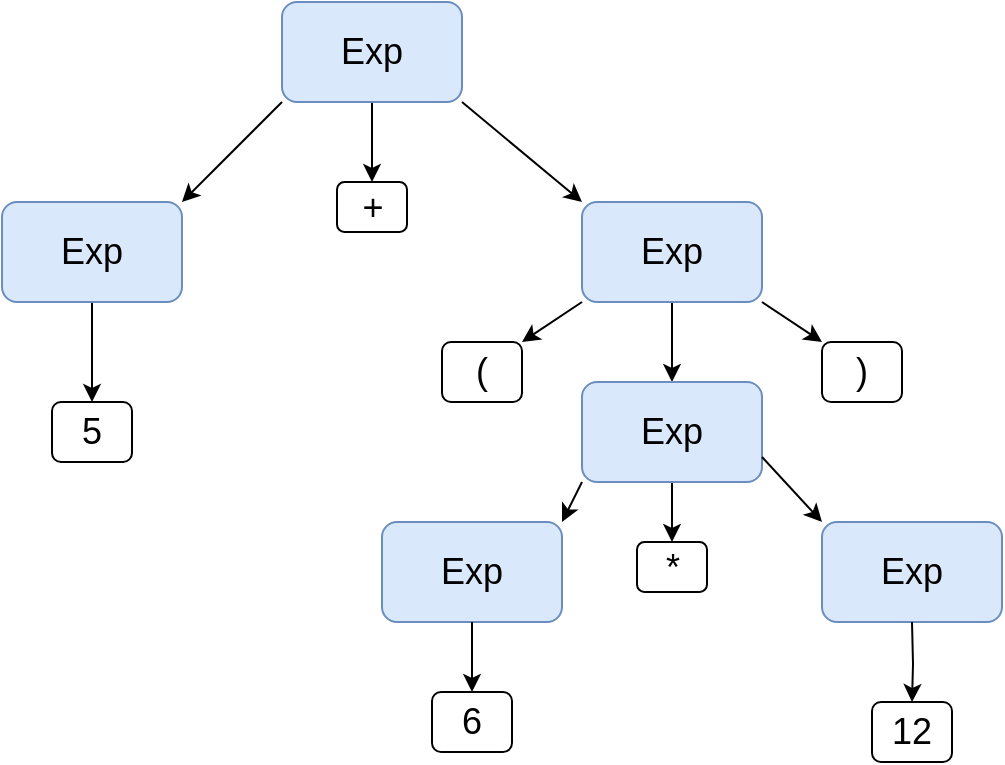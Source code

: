 <mxfile version="27.0.9">
  <diagram name="第 1 页" id="trLkl6_jgInhVkjiiHsv">
    <mxGraphModel dx="1002" dy="605" grid="1" gridSize="10" guides="1" tooltips="1" connect="1" arrows="1" fold="1" page="1" pageScale="1" pageWidth="827" pageHeight="1169" math="0" shadow="0">
      <root>
        <mxCell id="0" />
        <mxCell id="1" parent="0" />
        <mxCell id="7VrtMbkjvd5Jq3ZaH19B-8" value="" style="edgeStyle=orthogonalEdgeStyle;rounded=0;orthogonalLoop=1;jettySize=auto;html=1;" edge="1" parent="1" source="7VrtMbkjvd5Jq3ZaH19B-1" target="7VrtMbkjvd5Jq3ZaH19B-7">
          <mxGeometry relative="1" as="geometry" />
        </mxCell>
        <mxCell id="7VrtMbkjvd5Jq3ZaH19B-1" value="&lt;font style=&quot;font-size: 18px;&quot;&gt;Exp&lt;/font&gt;" style="rounded=1;whiteSpace=wrap;html=1;fillColor=#dae8fc;strokeColor=#6c8ebf;" vertex="1" parent="1">
          <mxGeometry x="340" y="40" width="90" height="50" as="geometry" />
        </mxCell>
        <mxCell id="7VrtMbkjvd5Jq3ZaH19B-10" value="" style="edgeStyle=orthogonalEdgeStyle;rounded=0;orthogonalLoop=1;jettySize=auto;html=1;" edge="1" parent="1" source="7VrtMbkjvd5Jq3ZaH19B-2" target="7VrtMbkjvd5Jq3ZaH19B-9">
          <mxGeometry relative="1" as="geometry" />
        </mxCell>
        <mxCell id="7VrtMbkjvd5Jq3ZaH19B-2" value="&lt;font style=&quot;font-size: 18px;&quot;&gt;Exp&lt;/font&gt;" style="rounded=1;whiteSpace=wrap;html=1;fillColor=#dae8fc;strokeColor=#6c8ebf;" vertex="1" parent="1">
          <mxGeometry x="200" y="140" width="90" height="50" as="geometry" />
        </mxCell>
        <mxCell id="7VrtMbkjvd5Jq3ZaH19B-16" value="" style="edgeStyle=orthogonalEdgeStyle;rounded=0;orthogonalLoop=1;jettySize=auto;html=1;" edge="1" parent="1" source="7VrtMbkjvd5Jq3ZaH19B-3" target="7VrtMbkjvd5Jq3ZaH19B-15">
          <mxGeometry relative="1" as="geometry" />
        </mxCell>
        <mxCell id="7VrtMbkjvd5Jq3ZaH19B-3" value="&lt;font style=&quot;font-size: 18px;&quot;&gt;Exp&lt;/font&gt;" style="rounded=1;whiteSpace=wrap;html=1;fillColor=#dae8fc;strokeColor=#6c8ebf;" vertex="1" parent="1">
          <mxGeometry x="490" y="140" width="90" height="50" as="geometry" />
        </mxCell>
        <mxCell id="7VrtMbkjvd5Jq3ZaH19B-5" value="" style="endArrow=classic;html=1;rounded=0;entryX=1;entryY=0;entryDx=0;entryDy=0;exitX=0;exitY=1;exitDx=0;exitDy=0;" edge="1" parent="1" source="7VrtMbkjvd5Jq3ZaH19B-1" target="7VrtMbkjvd5Jq3ZaH19B-2">
          <mxGeometry width="50" height="50" relative="1" as="geometry">
            <mxPoint x="330" y="70" as="sourcePoint" />
            <mxPoint x="380" y="20" as="targetPoint" />
          </mxGeometry>
        </mxCell>
        <mxCell id="7VrtMbkjvd5Jq3ZaH19B-6" value="" style="endArrow=classic;html=1;rounded=0;entryX=0;entryY=0;entryDx=0;entryDy=0;exitX=1;exitY=1;exitDx=0;exitDy=0;" edge="1" parent="1" source="7VrtMbkjvd5Jq3ZaH19B-1" target="7VrtMbkjvd5Jq3ZaH19B-3">
          <mxGeometry width="50" height="50" relative="1" as="geometry">
            <mxPoint x="510" y="70" as="sourcePoint" />
            <mxPoint x="470" y="125" as="targetPoint" />
          </mxGeometry>
        </mxCell>
        <mxCell id="7VrtMbkjvd5Jq3ZaH19B-7" value="&lt;font style=&quot;font-size: 18px;&quot;&gt;+&lt;/font&gt;" style="whiteSpace=wrap;html=1;rounded=1;" vertex="1" parent="1">
          <mxGeometry x="367.5" y="130" width="35" height="25" as="geometry" />
        </mxCell>
        <mxCell id="7VrtMbkjvd5Jq3ZaH19B-9" value="&lt;font style=&quot;font-size: 18px;&quot;&gt;5&lt;/font&gt;" style="rounded=1;whiteSpace=wrap;html=1;" vertex="1" parent="1">
          <mxGeometry x="225" y="240" width="40" height="30" as="geometry" />
        </mxCell>
        <mxCell id="7VrtMbkjvd5Jq3ZaH19B-11" value="&lt;font style=&quot;font-size: 18px;&quot;&gt;(&lt;/font&gt;" style="rounded=1;whiteSpace=wrap;html=1;" vertex="1" parent="1">
          <mxGeometry x="420" y="210" width="40" height="30" as="geometry" />
        </mxCell>
        <mxCell id="7VrtMbkjvd5Jq3ZaH19B-12" value="&lt;font style=&quot;font-size: 18px;&quot;&gt;)&lt;/font&gt;" style="rounded=1;whiteSpace=wrap;html=1;" vertex="1" parent="1">
          <mxGeometry x="610" y="210" width="40" height="30" as="geometry" />
        </mxCell>
        <mxCell id="7VrtMbkjvd5Jq3ZaH19B-13" value="" style="endArrow=classic;html=1;rounded=0;exitX=1;exitY=1;exitDx=0;exitDy=0;entryX=0;entryY=0;entryDx=0;entryDy=0;" edge="1" parent="1" source="7VrtMbkjvd5Jq3ZaH19B-3" target="7VrtMbkjvd5Jq3ZaH19B-12">
          <mxGeometry width="50" height="50" relative="1" as="geometry">
            <mxPoint x="590" y="200" as="sourcePoint" />
            <mxPoint x="640" y="150" as="targetPoint" />
          </mxGeometry>
        </mxCell>
        <mxCell id="7VrtMbkjvd5Jq3ZaH19B-14" value="" style="endArrow=classic;html=1;rounded=0;exitX=0;exitY=1;exitDx=0;exitDy=0;entryX=1;entryY=0;entryDx=0;entryDy=0;" edge="1" parent="1" source="7VrtMbkjvd5Jq3ZaH19B-3" target="7VrtMbkjvd5Jq3ZaH19B-11">
          <mxGeometry width="50" height="50" relative="1" as="geometry">
            <mxPoint x="500" y="290" as="sourcePoint" />
            <mxPoint x="530" y="310" as="targetPoint" />
          </mxGeometry>
        </mxCell>
        <mxCell id="7VrtMbkjvd5Jq3ZaH19B-23" value="" style="edgeStyle=orthogonalEdgeStyle;rounded=0;orthogonalLoop=1;jettySize=auto;html=1;" edge="1" parent="1" source="7VrtMbkjvd5Jq3ZaH19B-15" target="7VrtMbkjvd5Jq3ZaH19B-22">
          <mxGeometry relative="1" as="geometry" />
        </mxCell>
        <mxCell id="7VrtMbkjvd5Jq3ZaH19B-15" value="&lt;font style=&quot;font-size: 18px;&quot;&gt;Exp&lt;/font&gt;" style="rounded=1;whiteSpace=wrap;html=1;fillColor=#dae8fc;strokeColor=#6c8ebf;" vertex="1" parent="1">
          <mxGeometry x="490" y="230" width="90" height="50" as="geometry" />
        </mxCell>
        <mxCell id="7VrtMbkjvd5Jq3ZaH19B-18" value="&lt;font style=&quot;font-size: 18px;&quot;&gt;Exp&lt;/font&gt;" style="rounded=1;whiteSpace=wrap;html=1;fillColor=#dae8fc;strokeColor=#6c8ebf;" vertex="1" parent="1">
          <mxGeometry x="390" y="300" width="90" height="50" as="geometry" />
        </mxCell>
        <mxCell id="7VrtMbkjvd5Jq3ZaH19B-19" value="&lt;font style=&quot;font-size: 18px;&quot;&gt;Exp&lt;/font&gt;" style="rounded=1;whiteSpace=wrap;html=1;fillColor=#dae8fc;strokeColor=#6c8ebf;" vertex="1" parent="1">
          <mxGeometry x="610" y="300" width="90" height="50" as="geometry" />
        </mxCell>
        <mxCell id="7VrtMbkjvd5Jq3ZaH19B-20" value="" style="endArrow=classic;html=1;rounded=0;exitX=0;exitY=1;exitDx=0;exitDy=0;entryX=1;entryY=0;entryDx=0;entryDy=0;" edge="1" parent="1" source="7VrtMbkjvd5Jq3ZaH19B-15" target="7VrtMbkjvd5Jq3ZaH19B-18">
          <mxGeometry width="50" height="50" relative="1" as="geometry">
            <mxPoint x="500" y="280" as="sourcePoint" />
            <mxPoint x="490" y="300" as="targetPoint" />
          </mxGeometry>
        </mxCell>
        <mxCell id="7VrtMbkjvd5Jq3ZaH19B-21" value="" style="endArrow=classic;html=1;rounded=0;exitX=1;exitY=0.75;exitDx=0;exitDy=0;entryX=0;entryY=0;entryDx=0;entryDy=0;" edge="1" parent="1" source="7VrtMbkjvd5Jq3ZaH19B-15" target="7VrtMbkjvd5Jq3ZaH19B-19">
          <mxGeometry width="50" height="50" relative="1" as="geometry">
            <mxPoint x="600" y="320" as="sourcePoint" />
            <mxPoint x="570" y="340" as="targetPoint" />
          </mxGeometry>
        </mxCell>
        <mxCell id="7VrtMbkjvd5Jq3ZaH19B-22" value="&lt;font style=&quot;font-size: 18px;&quot;&gt;*&lt;/font&gt;" style="whiteSpace=wrap;html=1;rounded=1;" vertex="1" parent="1">
          <mxGeometry x="517.5" y="310" width="35" height="25" as="geometry" />
        </mxCell>
        <mxCell id="7VrtMbkjvd5Jq3ZaH19B-26" value="" style="edgeStyle=orthogonalEdgeStyle;rounded=0;orthogonalLoop=1;jettySize=auto;html=1;exitX=0.5;exitY=1;exitDx=0;exitDy=0;" edge="1" parent="1" target="7VrtMbkjvd5Jq3ZaH19B-27" source="7VrtMbkjvd5Jq3ZaH19B-18">
          <mxGeometry relative="1" as="geometry">
            <mxPoint x="435" y="335" as="sourcePoint" />
          </mxGeometry>
        </mxCell>
        <mxCell id="7VrtMbkjvd5Jq3ZaH19B-27" value="&lt;font style=&quot;font-size: 18px;&quot;&gt;6&lt;/font&gt;" style="rounded=1;whiteSpace=wrap;html=1;" vertex="1" parent="1">
          <mxGeometry x="415" y="385" width="40" height="30" as="geometry" />
        </mxCell>
        <mxCell id="7VrtMbkjvd5Jq3ZaH19B-28" value="" style="edgeStyle=orthogonalEdgeStyle;rounded=0;orthogonalLoop=1;jettySize=auto;html=1;" edge="1" parent="1" target="7VrtMbkjvd5Jq3ZaH19B-29">
          <mxGeometry relative="1" as="geometry">
            <mxPoint x="655" y="350" as="sourcePoint" />
          </mxGeometry>
        </mxCell>
        <mxCell id="7VrtMbkjvd5Jq3ZaH19B-29" value="&lt;font style=&quot;font-size: 18px;&quot;&gt;12&lt;/font&gt;" style="rounded=1;whiteSpace=wrap;html=1;" vertex="1" parent="1">
          <mxGeometry x="635" y="390" width="40" height="30" as="geometry" />
        </mxCell>
      </root>
    </mxGraphModel>
  </diagram>
</mxfile>
